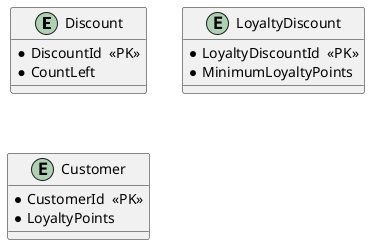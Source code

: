 @startuml

skinparam backgroundColor transparent

entity Discount {
    * DiscountId  <<PK>>
    * CountLeft
}

entity LoyaltyDiscount {
    * LoyaltyDiscountId  <<PK>>
    * MinimumLoyaltyPoints
}

entity Customer {
    * CustomerId  <<PK>>
    * LoyaltyPoints
}



@enduml